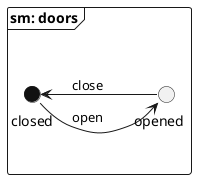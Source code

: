 @startuml

left to right direction
frame "sm: doors" {
  circle closed #111
  circle "opened    " as opened
  closed --> opened: open \t
  opened --> closed : close \t
  }
@enduml

